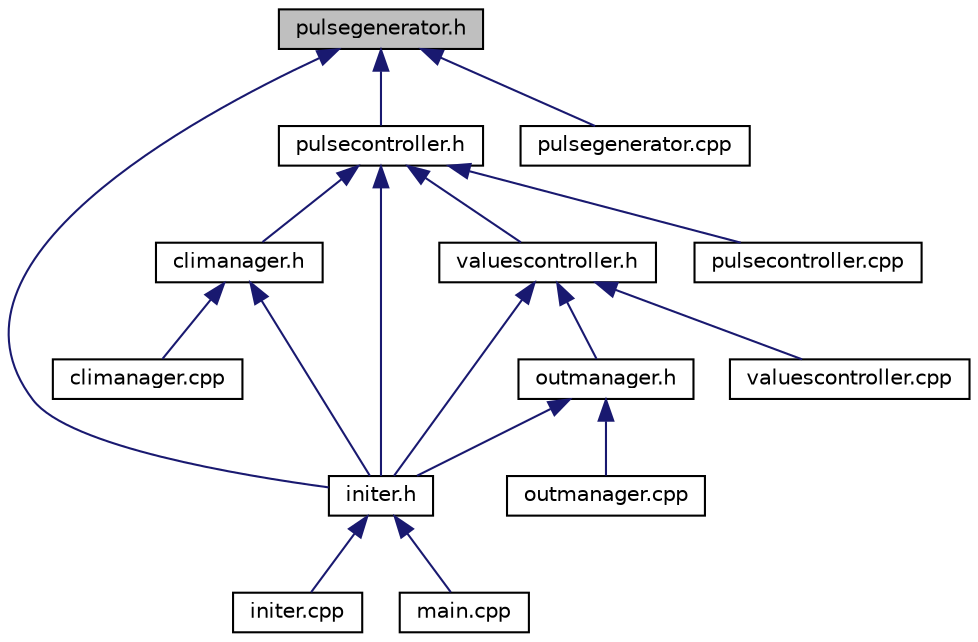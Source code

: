 digraph "pulsegenerator.h"
{
  edge [fontname="Helvetica",fontsize="10",labelfontname="Helvetica",labelfontsize="10"];
  node [fontname="Helvetica",fontsize="10",shape=record];
  Node3 [label="pulsegenerator.h",height=0.2,width=0.4,color="black", fillcolor="grey75", style="filled", fontcolor="black"];
  Node3 -> Node4 [dir="back",color="midnightblue",fontsize="10",style="solid"];
  Node4 [label="pulsecontroller.h",height=0.2,width=0.4,color="black", fillcolor="white", style="filled",URL="$pulsecontroller_8h.html"];
  Node4 -> Node5 [dir="back",color="midnightblue",fontsize="10",style="solid"];
  Node5 [label="climanager.h",height=0.2,width=0.4,color="black", fillcolor="white", style="filled",URL="$climanager_8h.html"];
  Node5 -> Node6 [dir="back",color="midnightblue",fontsize="10",style="solid"];
  Node6 [label="climanager.cpp",height=0.2,width=0.4,color="black", fillcolor="white", style="filled",URL="$climanager_8cpp.html"];
  Node5 -> Node7 [dir="back",color="midnightblue",fontsize="10",style="solid"];
  Node7 [label="initer.h",height=0.2,width=0.4,color="black", fillcolor="white", style="filled",URL="$initer_8h.html"];
  Node7 -> Node8 [dir="back",color="midnightblue",fontsize="10",style="solid"];
  Node8 [label="initer.cpp",height=0.2,width=0.4,color="black", fillcolor="white", style="filled",URL="$initer_8cpp.html"];
  Node7 -> Node9 [dir="back",color="midnightblue",fontsize="10",style="solid"];
  Node9 [label="main.cpp",height=0.2,width=0.4,color="black", fillcolor="white", style="filled",URL="$main_8cpp.html"];
  Node4 -> Node7 [dir="back",color="midnightblue",fontsize="10",style="solid"];
  Node4 -> Node10 [dir="back",color="midnightblue",fontsize="10",style="solid"];
  Node10 [label="valuescontroller.h",height=0.2,width=0.4,color="black", fillcolor="white", style="filled",URL="$valuescontroller_8h.html"];
  Node10 -> Node7 [dir="back",color="midnightblue",fontsize="10",style="solid"];
  Node10 -> Node11 [dir="back",color="midnightblue",fontsize="10",style="solid"];
  Node11 [label="outmanager.h",height=0.2,width=0.4,color="black", fillcolor="white", style="filled",URL="$outmanager_8h.html"];
  Node11 -> Node7 [dir="back",color="midnightblue",fontsize="10",style="solid"];
  Node11 -> Node12 [dir="back",color="midnightblue",fontsize="10",style="solid"];
  Node12 [label="outmanager.cpp",height=0.2,width=0.4,color="black", fillcolor="white", style="filled",URL="$outmanager_8cpp.html"];
  Node10 -> Node13 [dir="back",color="midnightblue",fontsize="10",style="solid"];
  Node13 [label="valuescontroller.cpp",height=0.2,width=0.4,color="black", fillcolor="white", style="filled",URL="$valuescontroller_8cpp.html"];
  Node4 -> Node14 [dir="back",color="midnightblue",fontsize="10",style="solid"];
  Node14 [label="pulsecontroller.cpp",height=0.2,width=0.4,color="black", fillcolor="white", style="filled",URL="$pulsecontroller_8cpp.html"];
  Node3 -> Node7 [dir="back",color="midnightblue",fontsize="10",style="solid"];
  Node3 -> Node15 [dir="back",color="midnightblue",fontsize="10",style="solid"];
  Node15 [label="pulsegenerator.cpp",height=0.2,width=0.4,color="black", fillcolor="white", style="filled",URL="$pulsegenerator_8cpp.html"];
}

